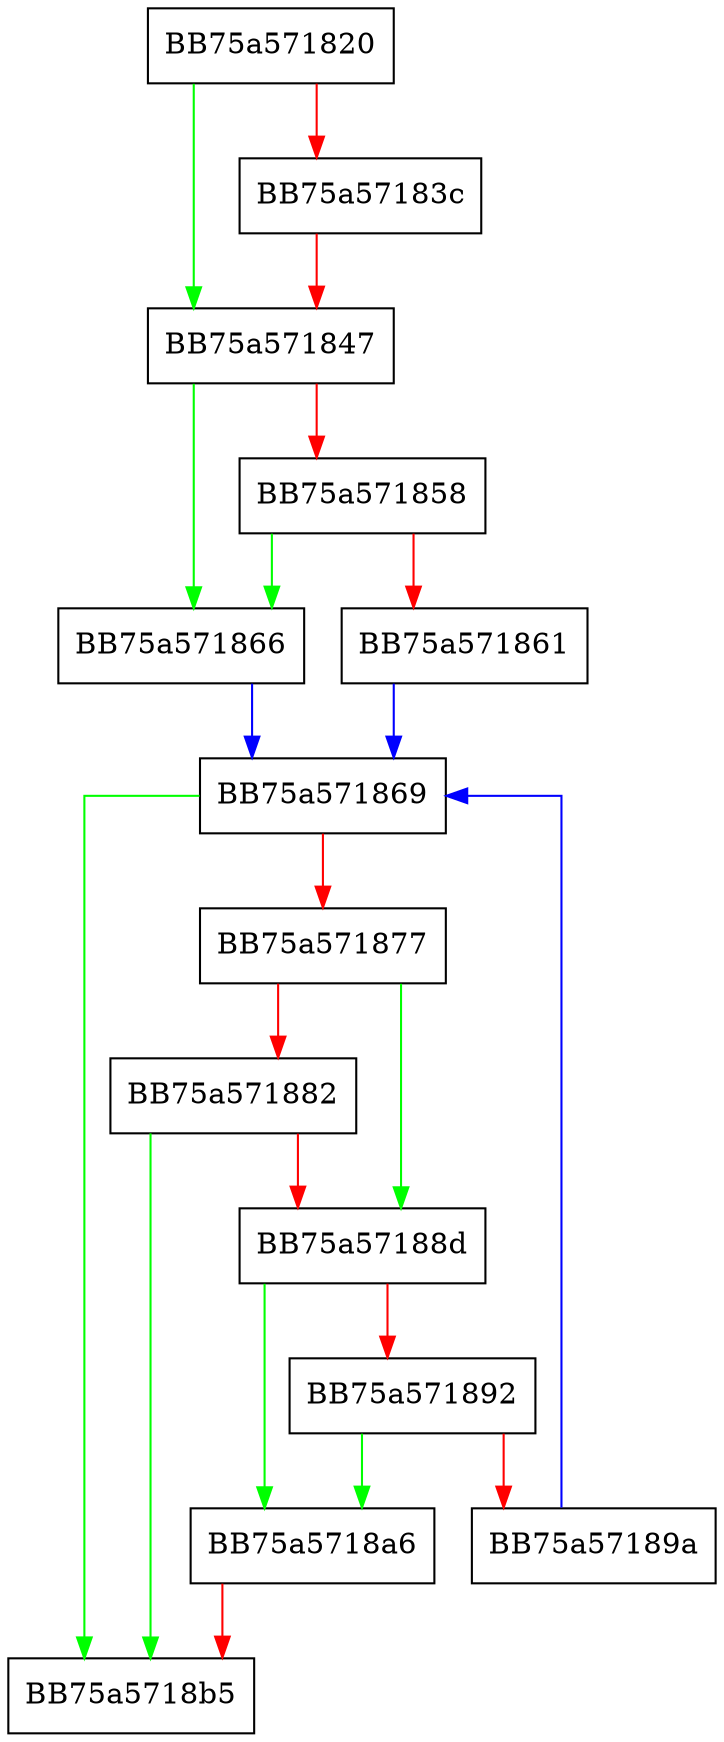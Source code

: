 digraph Uninstall {
  node [shape="box"];
  graph [splines=ortho];
  BB75a571820 -> BB75a571847 [color="green"];
  BB75a571820 -> BB75a57183c [color="red"];
  BB75a57183c -> BB75a571847 [color="red"];
  BB75a571847 -> BB75a571866 [color="green"];
  BB75a571847 -> BB75a571858 [color="red"];
  BB75a571858 -> BB75a571866 [color="green"];
  BB75a571858 -> BB75a571861 [color="red"];
  BB75a571861 -> BB75a571869 [color="blue"];
  BB75a571866 -> BB75a571869 [color="blue"];
  BB75a571869 -> BB75a5718b5 [color="green"];
  BB75a571869 -> BB75a571877 [color="red"];
  BB75a571877 -> BB75a57188d [color="green"];
  BB75a571877 -> BB75a571882 [color="red"];
  BB75a571882 -> BB75a5718b5 [color="green"];
  BB75a571882 -> BB75a57188d [color="red"];
  BB75a57188d -> BB75a5718a6 [color="green"];
  BB75a57188d -> BB75a571892 [color="red"];
  BB75a571892 -> BB75a5718a6 [color="green"];
  BB75a571892 -> BB75a57189a [color="red"];
  BB75a57189a -> BB75a571869 [color="blue"];
  BB75a5718a6 -> BB75a5718b5 [color="red"];
}